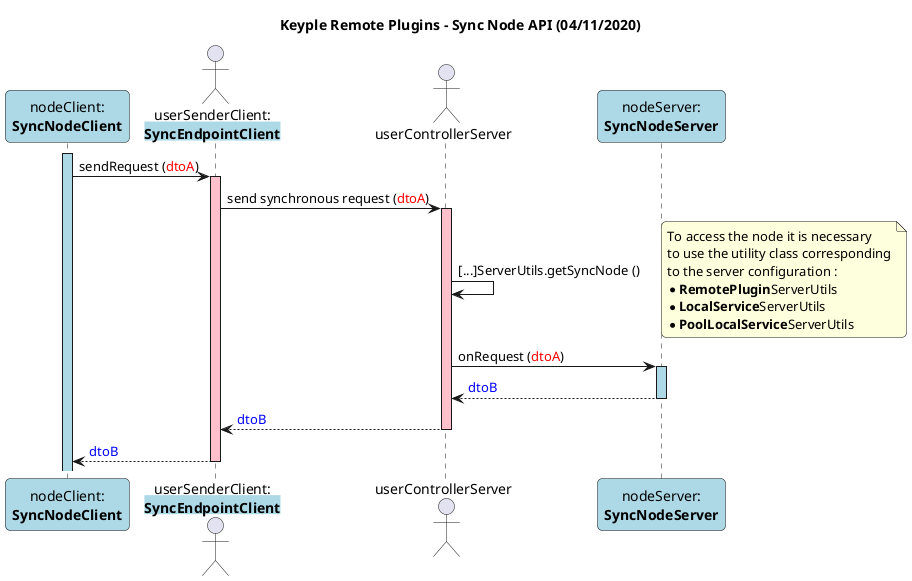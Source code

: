 @startuml

title
    Keyple Remote Plugins - Sync Node API (04/11/2020)
end title

' == THEME ==

skinparam Shadowing false
skinparam RoundCorner 10

' == CONTENT ==

participant "nodeClient:\n**SyncNodeClient**" as nodeClient #LightBlue
actor "userSenderClient:\n**<back:LightBlue>SyncEndpointClient**" as userSenderClient

actor "userControllerServer" as userControllerServer
participant "nodeServer:\n**SyncNodeServer**" as nodeServer #LightBlue

activate nodeClient #LightBlue
nodeClient -> userSenderClient : sendRequest (<color:red>dtoA</color>)
activate userSenderClient #Pink
userSenderClient -> userControllerServer : send synchronous request (<color:red>dtoA</color>)

activate userControllerServer #Pink
userControllerServer -> userControllerServer : [...]ServerUtils.getSyncNode ()
note right
    To access the node it is necessary
    to use the utility class corresponding
    to the server configuration :
    * **RemotePlugin**ServerUtils
    * **LocalService**ServerUtils
    * **PoolLocalService**ServerUtils
end note
userControllerServer -> nodeServer : onRequest (<color:red>dtoA</color>)
activate nodeServer #LightBlue
return <color:blue>dtoB</color>
return <color:blue>dtoB</color>
return <color:blue>dtoB</color>


@enduml